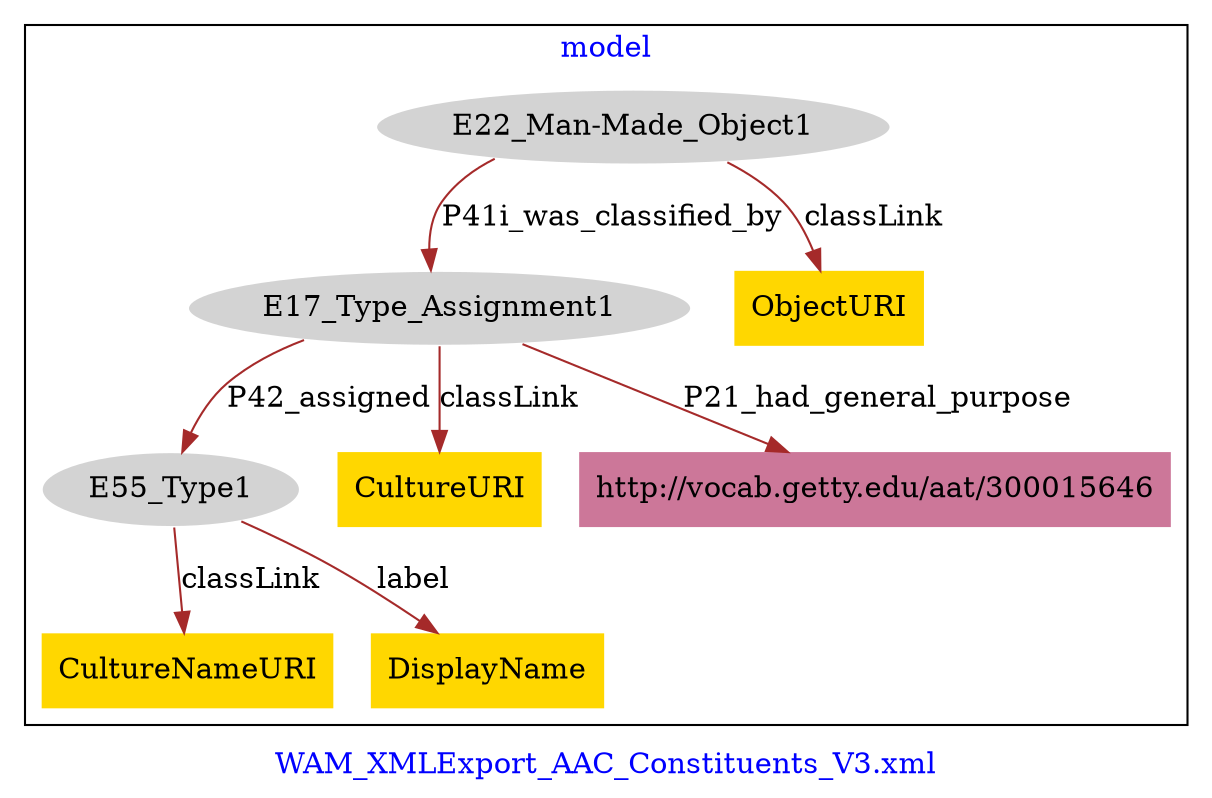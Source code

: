 digraph n0 {
fontcolor="blue"
remincross="true"
label="WAM_XMLExport_AAC_Constituents_V3.xml"
subgraph cluster {
label="model"
n2[style="filled",color="white",fillcolor="lightgray",label="E17_Type_Assignment1"];
n3[style="filled",color="white",fillcolor="lightgray",label="E55_Type1"];
n4[style="filled",color="white",fillcolor="lightgray",label="E22_Man-Made_Object1"];
n5[shape="plaintext",style="filled",fillcolor="gold",label="CultureNameURI"];
n6[shape="plaintext",style="filled",fillcolor="gold",label="CultureURI"];
n7[shape="plaintext",style="filled",fillcolor="gold",label="ObjectURI"];
n8[shape="plaintext",style="filled",fillcolor="gold",label="DisplayName"];
n9[shape="plaintext",style="filled",fillcolor="#CC7799",label="http://vocab.getty.edu/aat/300015646"];
}
n2 -> n3[color="brown",fontcolor="black",label="P42_assigned"]
n4 -> n2[color="brown",fontcolor="black",label="P41i_was_classified_by"]
n3 -> n5[color="brown",fontcolor="black",label="classLink"]
n2 -> n6[color="brown",fontcolor="black",label="classLink"]
n4 -> n7[color="brown",fontcolor="black",label="classLink"]
n3 -> n8[color="brown",fontcolor="black",label="label"]
n2 -> n9[color="brown",fontcolor="black",label="P21_had_general_purpose"]
}
